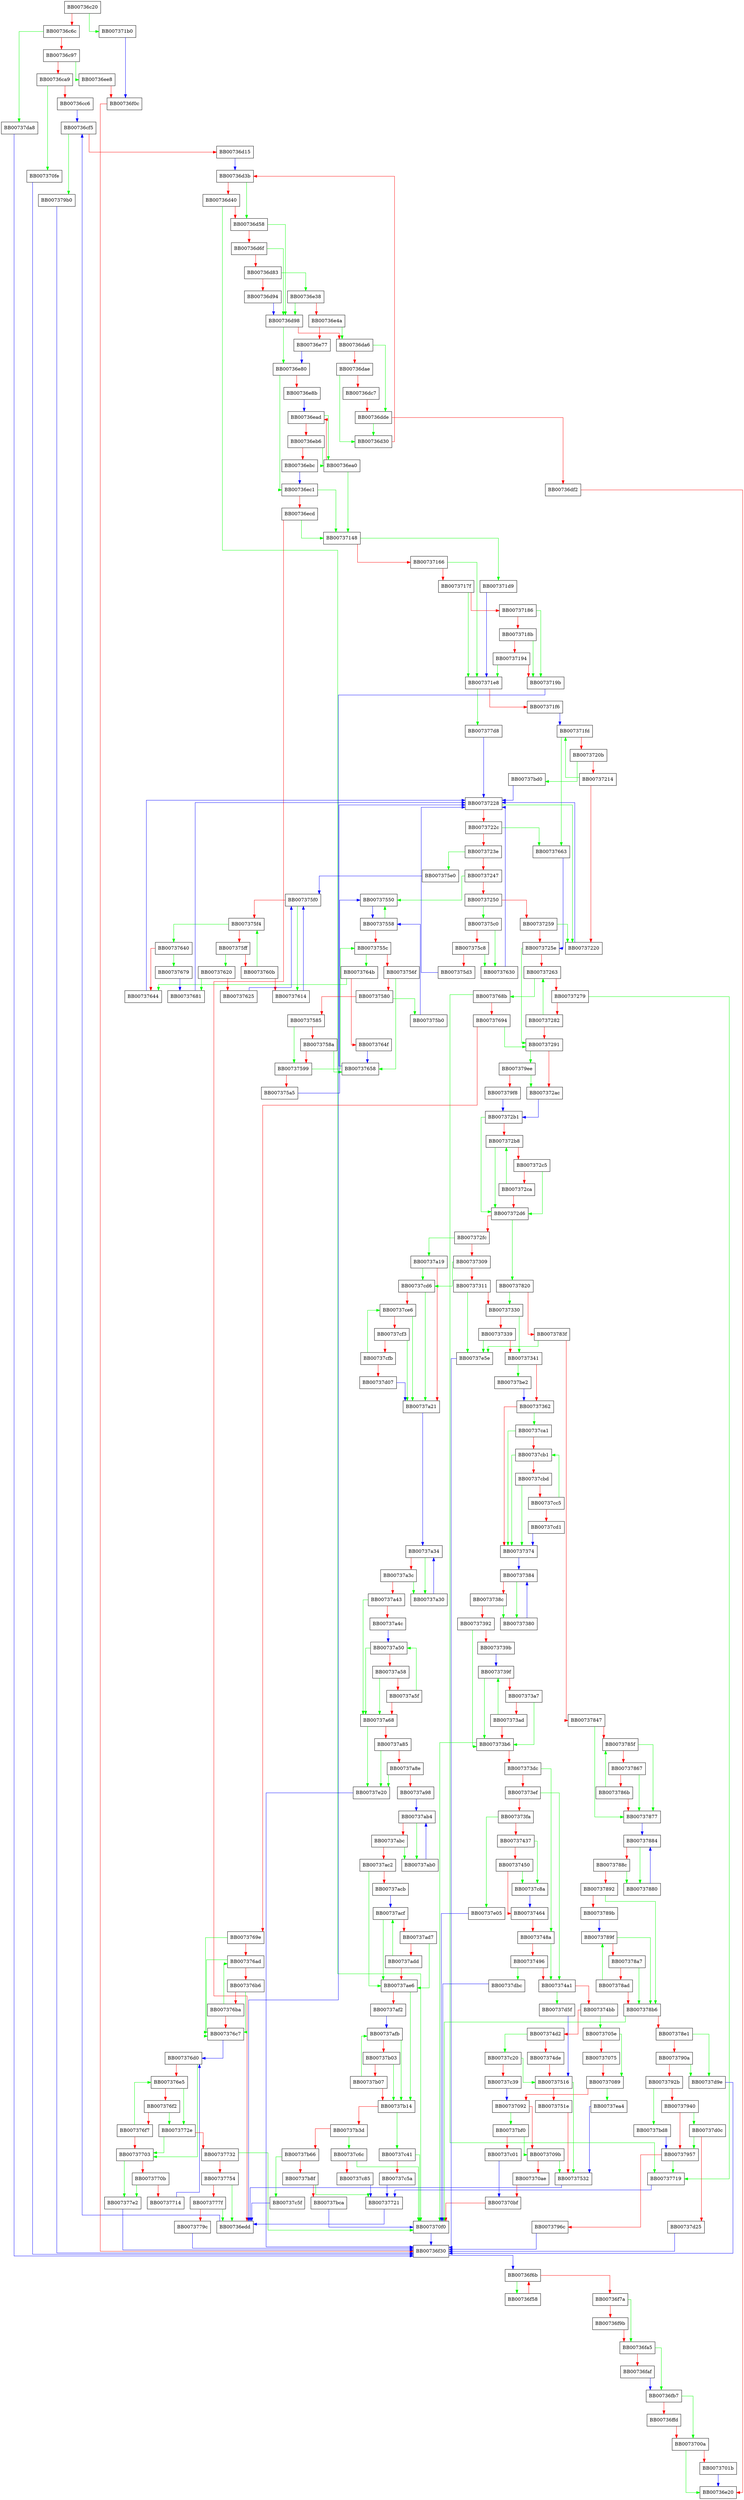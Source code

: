 digraph def_load_bio {
  node [shape="box"];
  graph [splines=ortho];
  BB00736c20 -> BB007371b0 [color="green"];
  BB00736c20 -> BB00736c6c [color="red"];
  BB00736c6c -> BB00737da8 [color="green"];
  BB00736c6c -> BB00736c97 [color="red"];
  BB00736c97 -> BB00736ee8 [color="green"];
  BB00736c97 -> BB00736ca9 [color="red"];
  BB00736ca9 -> BB007370fe [color="green"];
  BB00736ca9 -> BB00736cc6 [color="red"];
  BB00736cc6 -> BB00736cf5 [color="blue"];
  BB00736cf5 -> BB007379b0 [color="green"];
  BB00736cf5 -> BB00736d15 [color="red"];
  BB00736d15 -> BB00736d3b [color="blue"];
  BB00736d30 -> BB00736d3b [color="red"];
  BB00736d3b -> BB00736d58 [color="green"];
  BB00736d3b -> BB00736d40 [color="red"];
  BB00736d40 -> BB007370f0 [color="green"];
  BB00736d40 -> BB00736d58 [color="red"];
  BB00736d58 -> BB00736d98 [color="green"];
  BB00736d58 -> BB00736d6f [color="red"];
  BB00736d6f -> BB00736d98 [color="green"];
  BB00736d6f -> BB00736d83 [color="red"];
  BB00736d83 -> BB00736e38 [color="green"];
  BB00736d83 -> BB00736d94 [color="red"];
  BB00736d94 -> BB00736d98 [color="blue"];
  BB00736d98 -> BB00736e80 [color="green"];
  BB00736d98 -> BB00736da6 [color="red"];
  BB00736da6 -> BB00736dde [color="green"];
  BB00736da6 -> BB00736dae [color="red"];
  BB00736dae -> BB00736d30 [color="green"];
  BB00736dae -> BB00736dc7 [color="red"];
  BB00736dc7 -> BB00736dde [color="red"];
  BB00736dde -> BB00736d30 [color="green"];
  BB00736dde -> BB00736df2 [color="red"];
  BB00736df2 -> BB00736e20 [color="red"];
  BB00736e38 -> BB00736d98 [color="green"];
  BB00736e38 -> BB00736e4a [color="red"];
  BB00736e4a -> BB00736da6 [color="green"];
  BB00736e4a -> BB00736e77 [color="red"];
  BB00736e77 -> BB00736e80 [color="blue"];
  BB00736e80 -> BB00736ec1 [color="green"];
  BB00736e80 -> BB00736e8b [color="red"];
  BB00736e8b -> BB00736ead [color="blue"];
  BB00736ea0 -> BB00737148 [color="green"];
  BB00736ea0 -> BB00736ead [color="red"];
  BB00736ead -> BB00736ea0 [color="green"];
  BB00736ead -> BB00736eb6 [color="red"];
  BB00736eb6 -> BB00736ea0 [color="green"];
  BB00736eb6 -> BB00736ebc [color="red"];
  BB00736ebc -> BB00736ec1 [color="blue"];
  BB00736ec1 -> BB00737148 [color="green"];
  BB00736ec1 -> BB00736ecd [color="red"];
  BB00736ecd -> BB00737148 [color="green"];
  BB00736ecd -> BB00736edd [color="red"];
  BB00736edd -> BB00736cf5 [color="blue"];
  BB00736ee8 -> BB00736f0c [color="red"];
  BB00736f0c -> BB00736f30 [color="red"];
  BB00736f30 -> BB00736f6b [color="blue"];
  BB00736f58 -> BB00736f6b [color="red"];
  BB00736f6b -> BB00736f58 [color="green"];
  BB00736f6b -> BB00736f7a [color="red"];
  BB00736f7a -> BB00736fa5 [color="green"];
  BB00736f7a -> BB00736f9b [color="red"];
  BB00736f9b -> BB00736fa5 [color="red"];
  BB00736fa5 -> BB00736fb7 [color="green"];
  BB00736fa5 -> BB00736faf [color="red"];
  BB00736faf -> BB00736fb7 [color="blue"];
  BB00736fb7 -> BB0073700a [color="green"];
  BB00736fb7 -> BB00736ffd [color="red"];
  BB00736ffd -> BB0073700a [color="red"];
  BB0073700a -> BB00736e20 [color="green"];
  BB0073700a -> BB0073701b [color="red"];
  BB0073701b -> BB00736e20 [color="blue"];
  BB0073705e -> BB00737089 [color="green"];
  BB0073705e -> BB00737075 [color="red"];
  BB00737075 -> BB00737089 [color="red"];
  BB00737089 -> BB00737ea4 [color="green"];
  BB00737089 -> BB00737092 [color="red"];
  BB00737092 -> BB00737bf0 [color="green"];
  BB00737092 -> BB0073709b [color="red"];
  BB0073709b -> BB00737532 [color="green"];
  BB0073709b -> BB007370ae [color="red"];
  BB007370ae -> BB007370bf [color="red"];
  BB007370bf -> BB007370f0 [color="red"];
  BB007370f0 -> BB00736f30 [color="blue"];
  BB007370fe -> BB00736f30 [color="blue"];
  BB00737148 -> BB007371d9 [color="green"];
  BB00737148 -> BB00737166 [color="red"];
  BB00737166 -> BB007371e8 [color="green"];
  BB00737166 -> BB0073717f [color="red"];
  BB0073717f -> BB007371e8 [color="green"];
  BB0073717f -> BB00737186 [color="red"];
  BB00737186 -> BB0073719b [color="green"];
  BB00737186 -> BB0073718b [color="red"];
  BB0073718b -> BB0073719b [color="green"];
  BB0073718b -> BB00737194 [color="red"];
  BB00737194 -> BB007371e8 [color="green"];
  BB00737194 -> BB0073719b [color="red"];
  BB0073719b -> BB00736edd [color="blue"];
  BB007371b0 -> BB00736f0c [color="blue"];
  BB007371d9 -> BB007371e8 [color="blue"];
  BB007371e8 -> BB007377d8 [color="green"];
  BB007371e8 -> BB007371f6 [color="red"];
  BB007371f6 -> BB007371fd [color="blue"];
  BB007371fd -> BB00737663 [color="green"];
  BB007371fd -> BB0073720b [color="red"];
  BB0073720b -> BB00737bd0 [color="green"];
  BB0073720b -> BB00737214 [color="red"];
  BB00737214 -> BB007371fd [color="green"];
  BB00737214 -> BB00737220 [color="red"];
  BB00737220 -> BB00737228 [color="blue"];
  BB00737228 -> BB00737220 [color="green"];
  BB00737228 -> BB0073722c [color="red"];
  BB0073722c -> BB00737663 [color="green"];
  BB0073722c -> BB0073723e [color="red"];
  BB0073723e -> BB007375e0 [color="green"];
  BB0073723e -> BB00737247 [color="red"];
  BB00737247 -> BB00737550 [color="green"];
  BB00737247 -> BB00737250 [color="red"];
  BB00737250 -> BB007375c0 [color="green"];
  BB00737250 -> BB00737259 [color="red"];
  BB00737259 -> BB00737220 [color="green"];
  BB00737259 -> BB0073725e [color="red"];
  BB0073725e -> BB00737291 [color="green"];
  BB0073725e -> BB00737263 [color="red"];
  BB00737263 -> BB0073768b [color="green"];
  BB00737263 -> BB00737279 [color="red"];
  BB00737279 -> BB00737719 [color="green"];
  BB00737279 -> BB00737282 [color="red"];
  BB00737282 -> BB00737263 [color="green"];
  BB00737282 -> BB00737291 [color="red"];
  BB00737291 -> BB007379ee [color="green"];
  BB00737291 -> BB007372ac [color="red"];
  BB007372ac -> BB007372b1 [color="blue"];
  BB007372b1 -> BB007372d6 [color="green"];
  BB007372b1 -> BB007372b8 [color="red"];
  BB007372b8 -> BB007372d6 [color="green"];
  BB007372b8 -> BB007372c5 [color="red"];
  BB007372c5 -> BB007372d6 [color="green"];
  BB007372c5 -> BB007372ca [color="red"];
  BB007372ca -> BB007372b8 [color="green"];
  BB007372ca -> BB007372d6 [color="red"];
  BB007372d6 -> BB00737820 [color="green"];
  BB007372d6 -> BB007372fc [color="red"];
  BB007372fc -> BB00737a19 [color="green"];
  BB007372fc -> BB00737309 [color="red"];
  BB00737309 -> BB00737cd6 [color="green"];
  BB00737309 -> BB00737311 [color="red"];
  BB00737311 -> BB00737e5e [color="green"];
  BB00737311 -> BB00737330 [color="red"];
  BB00737330 -> BB00737341 [color="green"];
  BB00737330 -> BB00737339 [color="red"];
  BB00737339 -> BB00737e5e [color="green"];
  BB00737339 -> BB00737341 [color="red"];
  BB00737341 -> BB00737be2 [color="green"];
  BB00737341 -> BB00737362 [color="red"];
  BB00737362 -> BB00737ca1 [color="green"];
  BB00737362 -> BB00737374 [color="red"];
  BB00737374 -> BB00737384 [color="blue"];
  BB00737380 -> BB00737384 [color="blue"];
  BB00737384 -> BB00737380 [color="green"];
  BB00737384 -> BB0073738c [color="red"];
  BB0073738c -> BB00737380 [color="green"];
  BB0073738c -> BB00737392 [color="red"];
  BB00737392 -> BB007373b6 [color="green"];
  BB00737392 -> BB0073739b [color="red"];
  BB0073739b -> BB0073739f [color="blue"];
  BB0073739f -> BB007373b6 [color="green"];
  BB0073739f -> BB007373a7 [color="red"];
  BB007373a7 -> BB007373b6 [color="green"];
  BB007373a7 -> BB007373ad [color="red"];
  BB007373ad -> BB0073739f [color="green"];
  BB007373ad -> BB007373b6 [color="red"];
  BB007373b6 -> BB007370f0 [color="green"];
  BB007373b6 -> BB007373dc [color="red"];
  BB007373dc -> BB0073748a [color="green"];
  BB007373dc -> BB007373ef [color="red"];
  BB007373ef -> BB007374a1 [color="green"];
  BB007373ef -> BB007373fa [color="red"];
  BB007373fa -> BB00737e05 [color="green"];
  BB007373fa -> BB00737437 [color="red"];
  BB00737437 -> BB00737c8a [color="green"];
  BB00737437 -> BB00737450 [color="red"];
  BB00737450 -> BB00737c8a [color="green"];
  BB00737450 -> BB00737464 [color="red"];
  BB00737464 -> BB0073748a [color="red"];
  BB0073748a -> BB007374a1 [color="green"];
  BB0073748a -> BB00737496 [color="red"];
  BB00737496 -> BB00737dbc [color="green"];
  BB00737496 -> BB007374a1 [color="red"];
  BB007374a1 -> BB00737d5f [color="green"];
  BB007374a1 -> BB007374bb [color="red"];
  BB007374bb -> BB0073705e [color="green"];
  BB007374bb -> BB007374d2 [color="red"];
  BB007374d2 -> BB00737c20 [color="green"];
  BB007374d2 -> BB007374de [color="red"];
  BB007374de -> BB00737516 [color="red"];
  BB00737516 -> BB00737532 [color="green"];
  BB00737516 -> BB0073751e [color="red"];
  BB0073751e -> BB00737532 [color="red"];
  BB00737532 -> BB00736edd [color="blue"];
  BB00737550 -> BB00737558 [color="blue"];
  BB00737558 -> BB00737550 [color="green"];
  BB00737558 -> BB0073755c [color="red"];
  BB0073755c -> BB0073764b [color="green"];
  BB0073755c -> BB0073756f [color="red"];
  BB0073756f -> BB00737658 [color="green"];
  BB0073756f -> BB00737580 [color="red"];
  BB00737580 -> BB007375b0 [color="green"];
  BB00737580 -> BB00737585 [color="red"];
  BB00737585 -> BB00737599 [color="green"];
  BB00737585 -> BB0073758a [color="red"];
  BB0073758a -> BB00737658 [color="green"];
  BB0073758a -> BB00737599 [color="red"];
  BB00737599 -> BB0073755c [color="green"];
  BB00737599 -> BB007375a5 [color="red"];
  BB007375a5 -> BB00737550 [color="blue"];
  BB007375b0 -> BB00737558 [color="blue"];
  BB007375c0 -> BB00737630 [color="green"];
  BB007375c0 -> BB007375c8 [color="red"];
  BB007375c8 -> BB00737630 [color="green"];
  BB007375c8 -> BB007375d3 [color="red"];
  BB007375d3 -> BB00737228 [color="blue"];
  BB007375e0 -> BB007375f0 [color="blue"];
  BB007375f0 -> BB00737614 [color="green"];
  BB007375f0 -> BB007375f4 [color="red"];
  BB007375f4 -> BB00737640 [color="green"];
  BB007375f4 -> BB007375ff [color="red"];
  BB007375ff -> BB00737620 [color="green"];
  BB007375ff -> BB0073760b [color="red"];
  BB0073760b -> BB007375f4 [color="green"];
  BB0073760b -> BB00737614 [color="red"];
  BB00737614 -> BB007375f0 [color="blue"];
  BB00737620 -> BB00737681 [color="green"];
  BB00737620 -> BB00737625 [color="red"];
  BB00737625 -> BB007375f0 [color="blue"];
  BB00737630 -> BB00737228 [color="blue"];
  BB00737640 -> BB00737679 [color="green"];
  BB00737640 -> BB00737644 [color="red"];
  BB00737644 -> BB00737228 [color="blue"];
  BB0073764b -> BB00737644 [color="green"];
  BB0073764b -> BB0073764f [color="red"];
  BB0073764f -> BB00737658 [color="blue"];
  BB00737658 -> BB00737228 [color="blue"];
  BB00737663 -> BB0073725e [color="blue"];
  BB00737679 -> BB00737681 [color="blue"];
  BB00737681 -> BB00737228 [color="blue"];
  BB0073768b -> BB00737719 [color="green"];
  BB0073768b -> BB00737694 [color="red"];
  BB00737694 -> BB00737291 [color="green"];
  BB00737694 -> BB0073769e [color="red"];
  BB0073769e -> BB007376c7 [color="green"];
  BB0073769e -> BB007376ad [color="red"];
  BB007376ad -> BB007376c7 [color="green"];
  BB007376ad -> BB007376b6 [color="red"];
  BB007376b6 -> BB007376c7 [color="green"];
  BB007376b6 -> BB007376ba [color="red"];
  BB007376ba -> BB007376ad [color="green"];
  BB007376ba -> BB007376c7 [color="red"];
  BB007376c7 -> BB007376d0 [color="blue"];
  BB007376d0 -> BB00737703 [color="green"];
  BB007376d0 -> BB007376e5 [color="red"];
  BB007376e5 -> BB0073772e [color="green"];
  BB007376e5 -> BB007376f2 [color="red"];
  BB007376f2 -> BB0073772e [color="green"];
  BB007376f2 -> BB007376f7 [color="red"];
  BB007376f7 -> BB007376e5 [color="green"];
  BB007376f7 -> BB00737703 [color="red"];
  BB00737703 -> BB007377e2 [color="green"];
  BB00737703 -> BB0073770b [color="red"];
  BB0073770b -> BB007377e2 [color="green"];
  BB0073770b -> BB00737714 [color="red"];
  BB00737714 -> BB007376d0 [color="blue"];
  BB00737719 -> BB00737721 [color="blue"];
  BB00737721 -> BB00736edd [color="blue"];
  BB0073772e -> BB00737703 [color="green"];
  BB0073772e -> BB00737732 [color="red"];
  BB00737732 -> BB007370f0 [color="green"];
  BB00737732 -> BB00737754 [color="red"];
  BB00737754 -> BB00736edd [color="green"];
  BB00737754 -> BB0073777f [color="red"];
  BB0073777f -> BB00736edd [color="green"];
  BB0073777f -> BB0073779c [color="red"];
  BB0073779c -> BB00736f30 [color="blue"];
  BB007377d8 -> BB00737228 [color="blue"];
  BB007377e2 -> BB00736f30 [color="blue"];
  BB00737820 -> BB00737330 [color="green"];
  BB00737820 -> BB0073783f [color="red"];
  BB0073783f -> BB00737e5e [color="green"];
  BB0073783f -> BB00737847 [color="red"];
  BB00737847 -> BB00737877 [color="green"];
  BB00737847 -> BB0073785f [color="red"];
  BB0073785f -> BB00737877 [color="green"];
  BB0073785f -> BB00737867 [color="red"];
  BB00737867 -> BB00737877 [color="green"];
  BB00737867 -> BB0073786b [color="red"];
  BB0073786b -> BB0073785f [color="green"];
  BB0073786b -> BB00737877 [color="red"];
  BB00737877 -> BB00737884 [color="blue"];
  BB00737880 -> BB00737884 [color="blue"];
  BB00737884 -> BB00737880 [color="green"];
  BB00737884 -> BB0073788c [color="red"];
  BB0073788c -> BB00737880 [color="green"];
  BB0073788c -> BB00737892 [color="red"];
  BB00737892 -> BB007378b6 [color="green"];
  BB00737892 -> BB0073789b [color="red"];
  BB0073789b -> BB0073789f [color="blue"];
  BB0073789f -> BB007378b6 [color="green"];
  BB0073789f -> BB007378a7 [color="red"];
  BB007378a7 -> BB007378b6 [color="green"];
  BB007378a7 -> BB007378ad [color="red"];
  BB007378ad -> BB0073789f [color="green"];
  BB007378ad -> BB007378b6 [color="red"];
  BB007378b6 -> BB007370f0 [color="green"];
  BB007378b6 -> BB007378e1 [color="red"];
  BB007378e1 -> BB00737d9e [color="green"];
  BB007378e1 -> BB0073790a [color="red"];
  BB0073790a -> BB00737d9e [color="green"];
  BB0073790a -> BB0073792b [color="red"];
  BB0073792b -> BB00737bd8 [color="green"];
  BB0073792b -> BB00737940 [color="red"];
  BB00737940 -> BB00737d0c [color="green"];
  BB00737940 -> BB00737957 [color="red"];
  BB00737957 -> BB00737719 [color="green"];
  BB00737957 -> BB0073796c [color="red"];
  BB0073796c -> BB00736f30 [color="blue"];
  BB007379b0 -> BB00736f30 [color="blue"];
  BB007379ee -> BB007372ac [color="green"];
  BB007379ee -> BB007379f8 [color="red"];
  BB007379f8 -> BB007372b1 [color="blue"];
  BB00737a19 -> BB00737cd6 [color="green"];
  BB00737a19 -> BB00737a21 [color="red"];
  BB00737a21 -> BB00737a34 [color="blue"];
  BB00737a30 -> BB00737a34 [color="blue"];
  BB00737a34 -> BB00737a30 [color="green"];
  BB00737a34 -> BB00737a3c [color="red"];
  BB00737a3c -> BB00737a30 [color="green"];
  BB00737a3c -> BB00737a43 [color="red"];
  BB00737a43 -> BB00737a68 [color="green"];
  BB00737a43 -> BB00737a4c [color="red"];
  BB00737a4c -> BB00737a50 [color="blue"];
  BB00737a50 -> BB00737a68 [color="green"];
  BB00737a50 -> BB00737a58 [color="red"];
  BB00737a58 -> BB00737a68 [color="green"];
  BB00737a58 -> BB00737a5f [color="red"];
  BB00737a5f -> BB00737a50 [color="green"];
  BB00737a5f -> BB00737a68 [color="red"];
  BB00737a68 -> BB00737e20 [color="green"];
  BB00737a68 -> BB00737a85 [color="red"];
  BB00737a85 -> BB00737e20 [color="green"];
  BB00737a85 -> BB00737a8e [color="red"];
  BB00737a8e -> BB00737e20 [color="green"];
  BB00737a8e -> BB00737a98 [color="red"];
  BB00737a98 -> BB00737ab4 [color="blue"];
  BB00737ab0 -> BB00737ab4 [color="blue"];
  BB00737ab4 -> BB00737ab0 [color="green"];
  BB00737ab4 -> BB00737abc [color="red"];
  BB00737abc -> BB00737ab0 [color="green"];
  BB00737abc -> BB00737ac2 [color="red"];
  BB00737ac2 -> BB00737ae6 [color="green"];
  BB00737ac2 -> BB00737acb [color="red"];
  BB00737acb -> BB00737acf [color="blue"];
  BB00737acf -> BB00737ae6 [color="green"];
  BB00737acf -> BB00737ad7 [color="red"];
  BB00737ad7 -> BB00737ae6 [color="green"];
  BB00737ad7 -> BB00737add [color="red"];
  BB00737add -> BB00737acf [color="green"];
  BB00737add -> BB00737ae6 [color="red"];
  BB00737ae6 -> BB00737b14 [color="green"];
  BB00737ae6 -> BB00737af2 [color="red"];
  BB00737af2 -> BB00737afb [color="blue"];
  BB00737afb -> BB00737b14 [color="green"];
  BB00737afb -> BB00737b03 [color="red"];
  BB00737b03 -> BB00737b14 [color="green"];
  BB00737b03 -> BB00737b07 [color="red"];
  BB00737b07 -> BB00737afb [color="green"];
  BB00737b07 -> BB00737b14 [color="red"];
  BB00737b14 -> BB00737c41 [color="green"];
  BB00737b14 -> BB00737b3d [color="red"];
  BB00737b3d -> BB00737c6c [color="green"];
  BB00737b3d -> BB00737b66 [color="red"];
  BB00737b66 -> BB00737c5f [color="green"];
  BB00737b66 -> BB00737b8f [color="red"];
  BB00737b8f -> BB00737721 [color="green"];
  BB00737b8f -> BB00737bca [color="red"];
  BB00737bca -> BB007370f0 [color="blue"];
  BB00737bd0 -> BB00737228 [color="blue"];
  BB00737bd8 -> BB00737957 [color="blue"];
  BB00737be2 -> BB00737362 [color="blue"];
  BB00737bf0 -> BB0073709b [color="green"];
  BB00737bf0 -> BB00737c01 [color="red"];
  BB00737c01 -> BB007370bf [color="blue"];
  BB00737c20 -> BB00737516 [color="green"];
  BB00737c20 -> BB00737c39 [color="red"];
  BB00737c39 -> BB00737092 [color="blue"];
  BB00737c41 -> BB007370f0 [color="green"];
  BB00737c41 -> BB00737c5a [color="red"];
  BB00737c5a -> BB00737721 [color="blue"];
  BB00737c5f -> BB00736edd [color="blue"];
  BB00737c6c -> BB007370f0 [color="green"];
  BB00737c6c -> BB00737c85 [color="red"];
  BB00737c85 -> BB00737721 [color="blue"];
  BB00737c8a -> BB00737464 [color="blue"];
  BB00737ca1 -> BB00737374 [color="green"];
  BB00737ca1 -> BB00737cb1 [color="red"];
  BB00737cb1 -> BB00737374 [color="green"];
  BB00737cb1 -> BB00737cbd [color="red"];
  BB00737cbd -> BB00737374 [color="green"];
  BB00737cbd -> BB00737cc5 [color="red"];
  BB00737cc5 -> BB00737cb1 [color="green"];
  BB00737cc5 -> BB00737cd1 [color="red"];
  BB00737cd1 -> BB00737374 [color="blue"];
  BB00737cd6 -> BB00737a21 [color="green"];
  BB00737cd6 -> BB00737ce6 [color="red"];
  BB00737ce6 -> BB00737a21 [color="green"];
  BB00737ce6 -> BB00737cf3 [color="red"];
  BB00737cf3 -> BB00737a21 [color="green"];
  BB00737cf3 -> BB00737cfb [color="red"];
  BB00737cfb -> BB00737ce6 [color="green"];
  BB00737cfb -> BB00737d07 [color="red"];
  BB00737d07 -> BB00737a21 [color="blue"];
  BB00737d0c -> BB00737957 [color="green"];
  BB00737d0c -> BB00737d25 [color="red"];
  BB00737d25 -> BB00736f30 [color="blue"];
  BB00737d5f -> BB00737516 [color="blue"];
  BB00737d9e -> BB00736f30 [color="blue"];
  BB00737da8 -> BB00736f30 [color="blue"];
  BB00737dbc -> BB007370f0 [color="blue"];
  BB00737e05 -> BB007370f0 [color="blue"];
  BB00737e20 -> BB00736f30 [color="blue"];
  BB00737e5e -> BB00736f30 [color="blue"];
  BB00737ea4 -> BB00737532 [color="blue"];
}